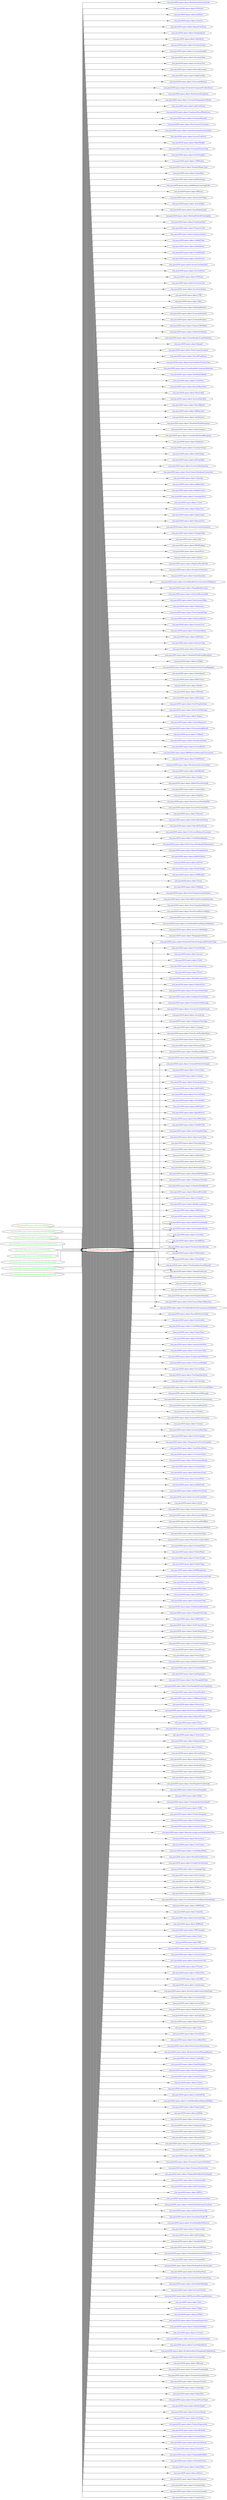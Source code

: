 digraph dependencyGraph {
 concentrate=true;
 ranksep="2.0";
 rankdir="LR"; 
 splines="ortho";
"com.pace2020.epace.sdk.CreateObjectPortType" [fontcolor="red"];
"com.pace2020.epace.object.WorkstationActivityCode" [ fontcolor="blue" ];
"com.pace2020.epace.sdk.CreateObjectPortType"->"com.pace2020.epace.object.WorkstationActivityCode";
"com.pace2020.epace.object.POStatus" [ fontcolor="blue" ];
"com.pace2020.epace.sdk.CreateObjectPortType"->"com.pace2020.epace.object.POStatus";
"com.pace2020.epace.object.JobNote" [ fontcolor="blue" ];
"com.pace2020.epace.sdk.CreateObjectPortType"->"com.pace2020.epace.object.JobNote";
"com.pace2020.epace.object.Activity" [ fontcolor="blue" ];
"com.pace2020.epace.sdk.CreateObjectPortType"->"com.pace2020.epace.object.Activity";
"com.pace2020.epace.object.ReportCondition" [ fontcolor="blue" ];
"com.pace2020.epace.sdk.CreateObjectPortType"->"com.pace2020.epace.object.ReportCondition";
"com.pace2020.epace.object.ShoppingCart" [ fontcolor="blue" ];
"com.pace2020.epace.sdk.CreateObjectPortType"->"com.pace2020.epace.object.ShoppingCart";
"com.pace2020.epace.object.InkDefault" [ fontcolor="blue" ];
"com.pace2020.epace.sdk.CreateObjectPortType"->"com.pace2020.epace.object.InkDefault";
"com.pace2020.epace.object.PurchaseOrder" [ fontcolor="blue" ];
"com.pace2020.epace.sdk.CreateObjectPortType"->"com.pace2020.epace.object.PurchaseOrder";
"com.pace2020.epace.object.InventoryItemKit" [ fontcolor="blue" ];
"com.pace2020.epace.sdk.CreateObjectPortType"->"com.pace2020.epace.object.InventoryItemKit";
"com.pace2020.epace.object.InventoryItem" [ fontcolor="blue" ];
"com.pace2020.epace.sdk.CreateObjectPortType"->"com.pace2020.epace.object.InventoryItem";
"com.pace2020.epace.object.InventoryTrn" [ fontcolor="blue" ];
"com.pace2020.epace.sdk.CreateObjectPortType"->"com.pace2020.epace.object.InventoryTrn";
"com.pace2020.epace.object.NetworkLocation" [ fontcolor="blue" ];
"com.pace2020.epace.sdk.CreateObjectPortType"->"com.pace2020.epace.object.NetworkLocation";
"com.pace2020.epace.object.ShipProvider" [ fontcolor="blue" ];
"com.pace2020.epace.sdk.CreateObjectPortType"->"com.pace2020.epace.object.ShipProvider";
"com.pace2020.epace.object.GLAccountBalance" [ fontcolor="blue" ];
"com.pace2020.epace.sdk.CreateObjectPortType"->"com.pace2020.epace.object.GLAccountBalance";
"com.pace2020.epace.object.EstimateCompositeProductEntry" [ fontcolor="blue" ];
"com.pace2020.epace.sdk.CreateObjectPortType"->"com.pace2020.epace.object.EstimateCompositeProductEntry";
"com.pace2020.epace.object.WorkstationEmployee" [ fontcolor="blue" ];
"com.pace2020.epace.sdk.CreateObjectPortType"->"com.pace2020.epace.object.WorkstationEmployee";
"com.pace2020.epace.object.CustomerShoppingCartExtra" [ fontcolor="blue" ];
"com.pace2020.epace.sdk.CreateObjectPortType"->"com.pace2020.epace.object.CustomerShoppingCartExtra";
"com.pace2020.epace.object.JobCostSetup" [ fontcolor="blue" ];
"com.pace2020.epace.sdk.CreateObjectPortType"->"com.pace2020.epace.object.JobCostSetup";
"com.pace2020.epace.object.EmployeePayrollDeduction" [ fontcolor="blue" ];
"com.pace2020.epace.sdk.CreateObjectPortType"->"com.pace2020.epace.object.EmployeePayrollDeduction";
"com.pace2020.epace.object.EstimateMaterial" [ fontcolor="blue" ];
"com.pace2020.epace.sdk.CreateObjectPortType"->"com.pace2020.epace.object.EstimateMaterial";
"com.pace2020.epace.object.PaceConnectComment" [ fontcolor="blue" ];
"com.pace2020.epace.sdk.CreateObjectPortType"->"com.pace2020.epace.object.PaceConnectComment";
"com.pace2020.epace.object.QuoteItemTypeInventoryItem" [ fontcolor="blue" ];
"com.pace2020.epace.sdk.CreateObjectPortType"->"com.pace2020.epace.object.QuoteItemTypeInventoryItem";
"com.pace2020.epace.object.InvoiceTrnExtra" [ fontcolor="blue" ];
"com.pace2020.epace.sdk.CreateObjectPortType"->"com.pace2020.epace.object.InvoiceTrnExtra";
"com.pace2020.epace.object.PaperWeight" [ fontcolor="blue" ];
"com.pace2020.epace.sdk.CreateObjectPortType"->"com.pace2020.epace.object.PaperWeight";
"com.pace2020.epace.object.EstimatePrepressOp" [ fontcolor="blue" ];
"com.pace2020.epace.sdk.CreateObjectPortType"->"com.pace2020.epace.object.EstimatePrepressOp";
"com.pace2020.epace.object.ItemTemplate" [ fontcolor="blue" ];
"com.pace2020.epace.sdk.CreateObjectPortType"->"com.pace2020.epace.object.ItemTemplate";
"com.pace2020.epace.object.CRMStatus" [ fontcolor="blue" ];
"com.pace2020.epace.sdk.CreateObjectPortType"->"com.pace2020.epace.object.CRMStatus";
"com.pace2020.epace.object.StandardPaperType" [ fontcolor="blue" ];
"com.pace2020.epace.sdk.CreateObjectPortType"->"com.pace2020.epace.object.StandardPaperType";
"com.pace2020.epace.object.QuoteItem" [ fontcolor="blue" ];
"com.pace2020.epace.sdk.CreateObjectPortType"->"com.pace2020.epace.object.QuoteItem";
"com.pace2020.epace.object.JobPlanSetup" [ fontcolor="blue" ];
"com.pace2020.epace.sdk.CreateObjectPortType"->"com.pace2020.epace.object.JobPlanSetup";
"com.pace2020.epace.object.JobBillingAccountingCode" [ fontcolor="blue" ];
"com.pace2020.epace.sdk.CreateObjectPortType"->"com.pace2020.epace.object.JobBillingAccountingCode";
"com.pace2020.epace.object.BillLine" [ fontcolor="blue" ];
"com.pace2020.epace.sdk.CreateObjectPortType"->"com.pace2020.epace.object.BillLine";
"com.pace2020.epace.object.QuoteLetterType" [ fontcolor="blue" ];
"com.pace2020.epace.sdk.CreateObjectPortType"->"com.pace2020.epace.object.QuoteLetterType";
"com.pace2020.epace.object.ActivityRate" [ fontcolor="blue" ];
"com.pace2020.epace.sdk.CreateObjectPortType"->"com.pace2020.epace.object.ActivityRate";
"com.pace2020.epace.object.QuoteDepartment" [ fontcolor="blue" ];
"com.pace2020.epace.sdk.CreateObjectPortType"->"com.pace2020.epace.object.QuoteDepartment";
"com.pace2020.epace.object.BindingMethodFinishingOp" [ fontcolor="blue" ];
"com.pace2020.epace.sdk.CreateObjectPortType"->"com.pace2020.epace.object.BindingMethodFinishingOp";
"com.pace2020.epace.object.EmployeeNote" [ fontcolor="blue" ];
"com.pace2020.epace.sdk.CreateObjectPortType"->"com.pace2020.epace.object.EmployeeNote";
"com.pace2020.epace.object.PrepressCost" [ fontcolor="blue" ];
"com.pace2020.epace.sdk.CreateObjectPortType"->"com.pace2020.epace.object.PrepressCost";
"com.pace2020.epace.object.EmployeeStatus" [ fontcolor="blue" ];
"com.pace2020.epace.sdk.CreateObjectPortType"->"com.pace2020.epace.object.EmployeeStatus";
"com.pace2020.epace.object.SubJobType" [ fontcolor="blue" ];
"com.pace2020.epace.sdk.CreateObjectPortType"->"com.pace2020.epace.object.SubJobType";
"com.pace2020.epace.object.JobPartItem" [ fontcolor="blue" ];
"com.pace2020.epace.sdk.CreateObjectPortType"->"com.pace2020.epace.object.JobPartItem";
"com.pace2020.epace.object.PrepMethod" [ fontcolor="blue" ];
"com.pace2020.epace.sdk.CreateObjectPortType"->"com.pace2020.epace.object.PrepMethod";
"com.pace2020.epace.object.SalesPerson" [ fontcolor="blue" ];
"com.pace2020.epace.sdk.CreateObjectPortType"->"com.pace2020.epace.object.SalesPerson";
"com.pace2020.epace.object.InvoiceTrnSalesDist" [ fontcolor="blue" ];
"com.pace2020.epace.sdk.CreateObjectPortType"->"com.pace2020.epace.object.InvoiceTrnSalesDist";
"com.pace2020.epace.object.InvoiceExtra" [ fontcolor="blue" ];
"com.pace2020.epace.sdk.CreateObjectPortType"->"com.pace2020.epace.object.InvoiceExtra";
"com.pace2020.epace.object.POSetup" [ fontcolor="blue" ];
"com.pace2020.epace.sdk.CreateObjectPortType"->"com.pace2020.epace.object.POSetup";
"com.pace2020.epace.object.PriceListLine" [ fontcolor="blue" ];
"com.pace2020.epace.sdk.CreateObjectPortType"->"com.pace2020.epace.object.PriceListLine";
"com.pace2020.epace.object.InventoryStatus" [ fontcolor="blue" ];
"com.pace2020.epace.sdk.CreateObjectPortType"->"com.pace2020.epace.object.InventoryStatus";
"com.pace2020.epace.object.CSR" [ fontcolor="blue" ];
"com.pace2020.epace.sdk.CreateObjectPortType"->"com.pace2020.epace.object.CSR";
"com.pace2020.epace.object.Skid" [ fontcolor="blue" ];
"com.pace2020.epace.sdk.CreateObjectPortType"->"com.pace2020.epace.object.Skid";
"com.pace2020.epace.object.BindingMethod" [ fontcolor="blue" ];
"com.pace2020.epace.sdk.CreateObjectPortType"->"com.pace2020.epace.object.BindingMethod";
"com.pace2020.epace.object.EstimateQuantity" [ fontcolor="blue" ];
"com.pace2020.epace.sdk.CreateObjectPortType"->"com.pace2020.epace.object.EstimateQuantity";
"com.pace2020.epace.object.EstimateProduct" [ fontcolor="blue" ];
"com.pace2020.epace.sdk.CreateObjectPortType"->"com.pace2020.epace.object.EstimateProduct";
"com.pace2020.epace.object.PrepressWorkflow" [ fontcolor="blue" ];
"com.pace2020.epace.sdk.CreateObjectPortType"->"com.pace2020.epace.object.PrepressWorkflow";
"com.pace2020.epace.object.SubNoteCategory" [ fontcolor="blue" ];
"com.pace2020.epace.sdk.CreateObjectPortType"->"com.pace2020.epace.object.SubNoteCategory";
"com.pace2020.epace.object.EventHandlerEventDefinition" [ fontcolor="blue" ];
"com.pace2020.epace.sdk.CreateObjectPortType"->"com.pace2020.epace.object.EventHandlerEventDefinition";
"com.pace2020.epace.object.Keypad" [ fontcolor="blue" ];
"com.pace2020.epace.sdk.CreateObjectPortType"->"com.pace2020.epace.object.Keypad";
"com.pace2020.epace.object.PaceConnectLocation" [ fontcolor="blue" ];
"com.pace2020.epace.sdk.CreateObjectPortType"->"com.pace2020.epace.object.PaceConnectLocation";
"com.pace2020.epace.object.PayrollCheckLine" [ fontcolor="blue" ];
"com.pace2020.epace.sdk.CreateObjectPortType"->"com.pace2020.epace.object.PayrollCheckLine";
"com.pace2020.epace.object.ItemTemplateProductType" [ fontcolor="blue" ];
"com.pace2020.epace.sdk.CreateObjectPortType"->"com.pace2020.epace.object.ItemTemplateProductType";
"com.pace2020.epace.object.EventHandlerConditionDefinition" [ fontcolor="blue" ];
"com.pace2020.epace.sdk.CreateObjectPortType"->"com.pace2020.epace.object.EventHandlerConditionDefinition";
"com.pace2020.epace.object.NotificationRead" [ fontcolor="blue" ];
"com.pace2020.epace.sdk.CreateObjectPortType"->"com.pace2020.epace.object.NotificationRead";
"com.pace2020.epace.object.UserForm" [ fontcolor="blue" ];
"com.pace2020.epace.sdk.CreateObjectPortType"->"com.pace2020.epace.object.UserForm";
"com.pace2020.epace.object.RecentMenuItem" [ fontcolor="blue" ];
"com.pace2020.epace.sdk.CreateObjectPortType"->"com.pace2020.epace.object.RecentMenuItem";
"com.pace2020.epace.object.Receivable" [ fontcolor="blue" ];
"com.pace2020.epace.sdk.CreateObjectPortType"->"com.pace2020.epace.object.Receivable";
"com.pace2020.epace.object.InvoiceSalesDist" [ fontcolor="blue" ];
"com.pace2020.epace.sdk.CreateObjectPortType"->"com.pace2020.epace.object.InvoiceSalesDist";
"com.pace2020.epace.object.PayrollBatch" [ fontcolor="blue" ];
"com.pace2020.epace.sdk.CreateObjectPortType"->"com.pace2020.epace.object.PayrollBatch";
"com.pace2020.epace.object.BillPayment" [ fontcolor="blue" ];
"com.pace2020.epace.sdk.CreateObjectPortType"->"com.pace2020.epace.object.BillPayment";
"com.pace2020.epace.object.Notification" [ fontcolor="blue" ];
"com.pace2020.epace.sdk.CreateObjectPortType"->"com.pace2020.epace.object.Notification";
"com.pace2020.epace.object.ScheduledTaskParameter" [ fontcolor="blue" ];
"com.pace2020.epace.sdk.CreateObjectPortType"->"com.pace2020.epace.object.ScheduledTaskParameter";
"com.pace2020.epace.object.SalesCategory" [ fontcolor="blue" ];
"com.pace2020.epace.sdk.CreateObjectPortType"->"com.pace2020.epace.object.SalesCategory";
"com.pace2020.epace.object.EventHandlerEmailRecipient" [ fontcolor="blue" ];
"com.pace2020.epace.sdk.CreateObjectPortType"->"com.pace2020.epace.object.EventHandlerEmailRecipient";
"com.pace2020.epace.object.Employee" [ fontcolor="blue" ];
"com.pace2020.epace.sdk.CreateObjectPortType"->"com.pace2020.epace.object.Employee";
"com.pace2020.epace.object.CustomerGroup" [ fontcolor="blue" ];
"com.pace2020.epace.sdk.CreateObjectPortType"->"com.pace2020.epace.object.CustomerGroup";
"com.pace2020.epace.object.SalesStage" [ fontcolor="blue" ];
"com.pace2020.epace.sdk.CreateObjectPortType"->"com.pace2020.epace.object.SalesStage";
"com.pace2020.epace.object.JobTypePlan" [ fontcolor="blue" ];
"com.pace2020.epace.sdk.CreateObjectPortType"->"com.pace2020.epace.object.JobTypePlan";
"com.pace2020.epace.object.InventoryBinQuantity" [ fontcolor="blue" ];
"com.pace2020.epace.sdk.CreateObjectPortType"->"com.pace2020.epace.object.InventoryBinQuantity";
"com.pace2020.epace.object.PaceConnectDatabaseConnection" [ fontcolor="blue" ];
"com.pace2020.epace.sdk.CreateObjectPortType"->"com.pace2020.epace.object.PaceConnectDatabaseConnection";
"com.pace2020.epace.object.SalesTax" [ fontcolor="blue" ];
"com.pace2020.epace.sdk.CreateObjectPortType"->"com.pace2020.epace.object.SalesTax";
"com.pace2020.epace.object.JobReorder" [ fontcolor="blue" ];
"com.pace2020.epace.sdk.CreateObjectPortType"->"com.pace2020.epace.object.JobReorder";
"com.pace2020.epace.object.BankAccount" [ fontcolor="blue" ];
"com.pace2020.epace.sdk.CreateObjectPortType"->"com.pace2020.epace.object.BankAccount";
"com.pace2020.epace.object.CampaignNote" [ fontcolor="blue" ];
"com.pace2020.epace.sdk.CreateObjectPortType"->"com.pace2020.epace.object.CampaignNote";
"com.pace2020.epace.object.Cutter" [ fontcolor="blue" ];
"com.pace2020.epace.sdk.CreateObjectPortType"->"com.pace2020.epace.object.Cutter";
"com.pace2020.epace.object.PaperCost" [ fontcolor="blue" ];
"com.pace2020.epace.sdk.CreateObjectPortType"->"com.pace2020.epace.object.PaperCost";
"com.pace2020.epace.object.Opportunity" [ fontcolor="blue" ];
"com.pace2020.epace.sdk.CreateObjectPortType"->"com.pace2020.epace.object.Opportunity";
"com.pace2020.epace.object.PaymentTrn" [ fontcolor="blue" ];
"com.pace2020.epace.sdk.CreateObjectPortType"->"com.pace2020.epace.object.PaymentTrn";
"com.pace2020.epace.object.InventoryLocationQuantity" [ fontcolor="blue" ];
"com.pace2020.epace.sdk.CreateObjectPortType"->"com.pace2020.epace.object.InventoryLocationQuantity";
"com.pace2020.epace.object.ChangeOrder" [ fontcolor="blue" ];
"com.pace2020.epace.sdk.CreateObjectPortType"->"com.pace2020.epace.object.ChangeOrder";
"com.pace2020.epace.object.Job" [ fontcolor="blue" ];
"com.pace2020.epace.sdk.CreateObjectPortType"->"com.pace2020.epace.object.Job";
"com.pace2020.epace.object.BillOfLading" [ fontcolor="blue" ];
"com.pace2020.epace.sdk.CreateObjectPortType"->"com.pace2020.epace.object.BillOfLading";
"com.pace2020.epace.object.QuotePrice" [ fontcolor="blue" ];
"com.pace2020.epace.sdk.CreateObjectPortType"->"com.pace2020.epace.object.QuotePrice";
"com.pace2020.epace.object.Option" [ fontcolor="blue" ];
"com.pace2020.epace.sdk.CreateObjectPortType"->"com.pace2020.epace.object.Option";
"com.pace2020.epace.object.ShipZonePostalCode" [ fontcolor="blue" ];
"com.pace2020.epace.sdk.CreateObjectPortType"->"com.pace2020.epace.object.ShipZonePostalCode";
"com.pace2020.epace.object.PurchaseOrderLine" [ fontcolor="blue" ];
"com.pace2020.epace.sdk.CreateObjectPortType"->"com.pace2020.epace.object.PurchaseOrderLine";
"com.pace2020.epace.object.QuoteQuantity" [ fontcolor="blue" ];
"com.pace2020.epace.sdk.CreateObjectPortType"->"com.pace2020.epace.object.QuoteQuantity";
"com.pace2020.epace.object.EventHandlerExecuteConnectDefinition" [ fontcolor="blue" ];
"com.pace2020.epace.sdk.CreateObjectPortType"->"com.pace2020.epace.object.EventHandlerExecuteConnectDefinition";
"com.pace2020.epace.object.ChargeBackAccount" [ fontcolor="blue" ];
"com.pace2020.epace.sdk.CreateObjectPortType"->"com.pace2020.epace.object.ChargeBackAccount";
"com.pace2020.epace.object.GLJournalEntryAudit" [ fontcolor="blue" ];
"com.pace2020.epace.sdk.CreateObjectPortType"->"com.pace2020.epace.object.GLJournalEntryAudit";
"com.pace2020.epace.object.PaceConnectMap" [ fontcolor="blue" ];
"com.pace2020.epace.sdk.CreateObjectPortType"->"com.pace2020.epace.object.PaceConnectMap";
"com.pace2020.epace.object.OptionList" [ fontcolor="blue" ];
"com.pace2020.epace.sdk.CreateObjectPortType"->"com.pace2020.epace.object.OptionList";
"com.pace2020.epace.object.PressTypeInkType" [ fontcolor="blue" ];
"com.pace2020.epace.sdk.CreateObjectPortType"->"com.pace2020.epace.object.PressTypeInkType";
"com.pace2020.epace.object.GLJournalEntry" [ fontcolor="blue" ];
"com.pace2020.epace.sdk.CreateObjectPortType"->"com.pace2020.epace.object.GLJournalEntry";
"com.pace2020.epace.object.SystemUser" [ fontcolor="blue" ];
"com.pace2020.epace.sdk.CreateObjectPortType"->"com.pace2020.epace.object.SystemUser";
"com.pace2020.epace.object.EstimateOption" [ fontcolor="blue" ];
"com.pace2020.epace.sdk.CreateObjectPortType"->"com.pace2020.epace.object.EstimateOption";
"com.pace2020.epace.object.JobStatus" [ fontcolor="blue" ];
"com.pace2020.epace.sdk.CreateObjectPortType"->"com.pace2020.epace.object.JobStatus";
"com.pace2020.epace.object.IndustryType" [ fontcolor="blue" ];
"com.pace2020.epace.sdk.CreateObjectPortType"->"com.pace2020.epace.object.IndustryType";
"com.pace2020.epace.object.GLLocation" [ fontcolor="blue" ];
"com.pace2020.epace.sdk.CreateObjectPortType"->"com.pace2020.epace.object.GLLocation";
"com.pace2020.epace.object.ScheduledTaskEmailRecipient" [ fontcolor="blue" ];
"com.pace2020.epace.sdk.CreateObjectPortType"->"com.pace2020.epace.object.ScheduledTaskEmailRecipient";
"com.pace2020.epace.object.GLSplit" [ fontcolor="blue" ];
"com.pace2020.epace.sdk.CreateObjectPortType"->"com.pace2020.epace.object.GLSplit";
"com.pace2020.epace.object.ItemTemplateProductTypeMapping" [ fontcolor="blue" ];
"com.pace2020.epace.sdk.CreateObjectPortType"->"com.pace2020.epace.object.ItemTemplateProductTypeMapping";
"com.pace2020.epace.object.FolderSpeed" [ fontcolor="blue" ];
"com.pace2020.epace.sdk.CreateObjectPortType"->"com.pace2020.epace.object.FolderSpeed";
"com.pace2020.epace.object.BillTrnLine" [ fontcolor="blue" ];
"com.pace2020.epace.sdk.CreateObjectPortType"->"com.pace2020.epace.object.BillTrnLine";
"com.pace2020.epace.object.Binder" [ fontcolor="blue" ];
"com.pace2020.epace.sdk.CreateObjectPortType"->"com.pace2020.epace.object.Binder";
"com.pace2020.epace.object.APSetup" [ fontcolor="blue" ];
"com.pace2020.epace.sdk.CreateObjectPortType"->"com.pace2020.epace.object.APSetup";
"com.pace2020.epace.object.JobContact" [ fontcolor="blue" ];
"com.pace2020.epace.sdk.CreateObjectPortType"->"com.pace2020.epace.object.JobContact";
"com.pace2020.epace.object.ItemTemplateLine" [ fontcolor="blue" ];
"com.pace2020.epace.sdk.CreateObjectPortType"->"com.pace2020.epace.object.ItemTemplateLine";
"com.pace2020.epace.object.QuoteCalcMessage" [ fontcolor="blue" ];
"com.pace2020.epace.sdk.CreateObjectPortType"->"com.pace2020.epace.object.QuoteCalcMessage";
"com.pace2020.epace.object.Report" [ fontcolor="blue" ];
"com.pace2020.epace.sdk.CreateObjectPortType"->"com.pace2020.epace.object.Report";
"com.pace2020.epace.object.QuoteShipment" [ fontcolor="blue" ];
"com.pace2020.epace.sdk.CreateObjectPortType"->"com.pace2020.epace.object.QuoteShipment";
"com.pace2020.epace.object.GLAccountingPeriod" [ fontcolor="blue" ];
"com.pace2020.epace.sdk.CreateObjectPortType"->"com.pace2020.epace.object.GLAccountingPeriod";
"com.pace2020.epace.object.GLBatch" [ fontcolor="blue" ];
"com.pace2020.epace.sdk.CreateObjectPortType"->"com.pace2020.epace.object.GLBatch";
"com.pace2020.epace.object.PaceQuoteSetup" [ fontcolor="blue" ];
"com.pace2020.epace.sdk.CreateObjectPortType"->"com.pace2020.epace.object.PaceQuoteSetup";
"com.pace2020.epace.object.InvoiceBatch" [ fontcolor="blue" ];
"com.pace2020.epace.sdk.CreateObjectPortType"->"com.pace2020.epace.object.InvoiceBatch";
"com.pace2020.epace.object.JMFReceivedMessageTransaction" [ fontcolor="blue" ];
"com.pace2020.epace.sdk.CreateObjectPortType"->"com.pace2020.epace.object.JMFReceivedMessageTransaction";
"com.pace2020.epace.object.FoldPattern" [ fontcolor="blue" ];
"com.pace2020.epace.sdk.CreateObjectPortType"->"com.pace2020.epace.object.FoldPattern";
"com.pace2020.epace.object.WorkstationInventoryItem" [ fontcolor="blue" ];
"com.pace2020.epace.sdk.CreateObjectPortType"->"com.pace2020.epace.object.WorkstationInventoryItem";
"com.pace2020.epace.object.JobDifficulty" [ fontcolor="blue" ];
"com.pace2020.epace.sdk.CreateObjectPortType"->"com.pace2020.epace.object.JobDifficulty";
"com.pace2020.epace.object.Vendor" [ fontcolor="blue" ];
"com.pace2020.epace.sdk.CreateObjectPortType"->"com.pace2020.epace.object.Vendor";
"com.pace2020.epace.object.JobPartPressFormInk" [ fontcolor="blue" ];
"com.pace2020.epace.sdk.CreateObjectPortType"->"com.pace2020.epace.object.JobPartPressFormInk";
"com.pace2020.epace.object.ContactNote" [ fontcolor="blue" ];
"com.pace2020.epace.sdk.CreateObjectPortType"->"com.pace2020.epace.object.ContactNote";
"com.pace2020.epace.object.ShipVia" [ fontcolor="blue" ];
"com.pace2020.epace.sdk.CreateObjectPortType"->"com.pace2020.epace.object.ShipVia";
"com.pace2020.epace.object.PaceConnectPendingFile" [ fontcolor="blue" ];
"com.pace2020.epace.sdk.CreateObjectPortType"->"com.pace2020.epace.object.PaceConnectPendingFile";
"com.pace2020.epace.object.InvoiceTrnCommDist" [ fontcolor="blue" ];
"com.pace2020.epace.sdk.CreateObjectPortType"->"com.pace2020.epace.object.InvoiceTrnCommDist";
"com.pace2020.epace.object.Payment" [ fontcolor="blue" ];
"com.pace2020.epace.sdk.CreateObjectPortType"->"com.pace2020.epace.object.Payment";
"com.pace2020.epace.object.DataCollectionSetup" [ fontcolor="blue" ];
"com.pace2020.epace.sdk.CreateObjectPortType"->"com.pace2020.epace.object.DataCollectionSetup";
"com.pace2020.epace.object.PayrollCheckType" [ fontcolor="blue" ];
"com.pace2020.epace.sdk.CreateObjectPortType"->"com.pace2020.epace.object.PayrollCheckType";
"com.pace2020.epace.object.GLAccountBalanceSummary" [ fontcolor="blue" ];
"com.pace2020.epace.sdk.CreateObjectPortType"->"com.pace2020.epace.object.GLAccountBalanceSummary";
"com.pace2020.epace.object.UserDefinedInquiry" [ fontcolor="blue" ];
"com.pace2020.epace.sdk.CreateObjectPortType"->"com.pace2020.epace.object.UserDefinedInquiry";
"com.pace2020.epace.object.PaceConnectPendingFileParameter" [ fontcolor="blue" ];
"com.pace2020.epace.sdk.CreateObjectPortType"->"com.pace2020.epace.object.PaceConnectPendingFileParameter";
"com.pace2020.epace.object.ReportPackageEntry" [ fontcolor="blue" ];
"com.pace2020.epace.sdk.CreateObjectPortType"->"com.pace2020.epace.object.ReportPackageEntry";
"com.pace2020.epace.object.JobPartOption" [ fontcolor="blue" ];
"com.pace2020.epace.sdk.CreateObjectPortType"->"com.pace2020.epace.object.JobPartOption";
"com.pace2020.epace.object.JobCost" [ fontcolor="blue" ];
"com.pace2020.epace.sdk.CreateObjectPortType"->"com.pace2020.epace.object.JobCost";
"com.pace2020.epace.object.RushCharge" [ fontcolor="blue" ];
"com.pace2020.epace.sdk.CreateObjectPortType"->"com.pace2020.epace.object.RushCharge";
"com.pace2020.epace.object.I18NBundle" [ fontcolor="blue" ];
"com.pace2020.epace.sdk.CreateObjectPortType"->"com.pace2020.epace.object.I18NBundle";
"com.pace2020.epace.object.Terms" [ fontcolor="blue" ];
"com.pace2020.epace.sdk.CreateObjectPortType"->"com.pace2020.epace.object.Terms";
"com.pace2020.epace.object.Padding" [ fontcolor="blue" ];
"com.pace2020.epace.sdk.CreateObjectPortType"->"com.pace2020.epace.object.Padding";
"com.pace2020.epace.object.ItemTemplateLineAttribute" [ fontcolor="blue" ];
"com.pace2020.epace.sdk.CreateObjectPortType"->"com.pace2020.epace.object.ItemTemplateLineAttribute";
"com.pace2020.epace.object.PayrollPayTypeExcludeDeduction" [ fontcolor="blue" ];
"com.pace2020.epace.sdk.CreateObjectPortType"->"com.pace2020.epace.object.PayrollPayTypeExcludeDeduction";
"com.pace2020.epace.object.PressTypeSpeedMethod" [ fontcolor="blue" ];
"com.pace2020.epace.sdk.CreateObjectPortType"->"com.pace2020.epace.object.PressTypeSpeedMethod";
"com.pace2020.epace.object.PressEventRunCostBasis" [ fontcolor="blue" ];
"com.pace2020.epace.sdk.CreateObjectPortType"->"com.pace2020.epace.object.PressEventRunCostBasis";
"com.pace2020.epace.object.InvoiceTrnTaxDist" [ fontcolor="blue" ];
"com.pace2020.epace.sdk.CreateObjectPortType"->"com.pace2020.epace.object.InvoiceTrnTaxDist";
"com.pace2020.epace.object.EventHandlerPrintReportDefinition" [ fontcolor="blue" ];
"com.pace2020.epace.sdk.CreateObjectPortType"->"com.pace2020.epace.object.EventHandlerPrintReportDefinition";
"com.pace2020.epace.object.ActivityCodeHotkey" [ fontcolor="blue" ];
"com.pace2020.epace.sdk.CreateObjectPortType"->"com.pace2020.epace.object.ActivityCodeHotkey";
"com.pace2020.epace.object.ShoppingCartExtra" [ fontcolor="blue" ];
"com.pace2020.epace.sdk.CreateObjectPortType"->"com.pace2020.epace.object.ShoppingCartExtra";
"com.pace2020.epace.object.EstimateProductCategoryJobProductType" [ fontcolor="blue" ];
"com.pace2020.epace.sdk.CreateObjectPortType"->"com.pace2020.epace.object.EstimateProductCategoryJobProductType";
"com.pace2020.epace.object.PressInkType" [ fontcolor="blue" ];
"com.pace2020.epace.sdk.CreateObjectPortType"->"com.pace2020.epace.object.PressInkType";
"com.pace2020.epace.object.Invoice" [ fontcolor="blue" ];
"com.pace2020.epace.sdk.CreateObjectPortType"->"com.pace2020.epace.object.Invoice";
"com.pace2020.epace.object.Proof" [ fontcolor="blue" ];
"com.pace2020.epace.sdk.CreateObjectPortType"->"com.pace2020.epace.object.Proof";
"com.pace2020.epace.object.ProductQuantity" [ fontcolor="blue" ];
"com.pace2020.epace.sdk.CreateObjectPortType"->"com.pace2020.epace.object.ProductQuantity";
"com.pace2020.epace.object.Price" [ fontcolor="blue" ];
"com.pace2020.epace.sdk.CreateObjectPortType"->"com.pace2020.epace.object.Price";
"com.pace2020.epace.object.PostedInventoryTrn" [ fontcolor="blue" ];
"com.pace2020.epace.sdk.CreateObjectPortType"->"com.pace2020.epace.object.PostedInventoryTrn";
"com.pace2020.epace.object.ProductPrice" [ fontcolor="blue" ];
"com.pace2020.epace.sdk.CreateObjectPortType"->"com.pace2020.epace.object.ProductPrice";
"com.pace2020.epace.object.PurchaseOrderType" [ fontcolor="blue" ];
"com.pace2020.epace.sdk.CreateObjectPortType"->"com.pace2020.epace.object.PurchaseOrderType";
"com.pace2020.epace.object.EmployeeCountType" [ fontcolor="blue" ];
"com.pace2020.epace.sdk.CreateObjectPortType"->"com.pace2020.epace.object.EmployeeCountType";
"com.pace2020.epace.object.EstimateCalcMessage" [ fontcolor="blue" ];
"com.pace2020.epace.sdk.CreateObjectPortType"->"com.pace2020.epace.object.EstimateCalcMessage";
"com.pace2020.epace.object.CustomerGroupDiscount" [ fontcolor="blue" ];
"com.pace2020.epace.sdk.CreateObjectPortType"->"com.pace2020.epace.object.CustomerGroupDiscount";
"com.pace2020.epace.object.InvoiceLine" [ fontcolor="blue" ];
"com.pace2020.epace.sdk.CreateObjectPortType"->"com.pace2020.epace.object.InvoiceLine";
"com.pace2020.epace.object.EmployeeTimeType" [ fontcolor="blue" ];
"com.pace2020.epace.sdk.CreateObjectPortType"->"com.pace2020.epace.object.EmployeeTimeType";
"com.pace2020.epace.object.Company" [ fontcolor="blue" ];
"com.pace2020.epace.sdk.CreateObjectPortType"->"com.pace2020.epace.object.Company";
"com.pace2020.epace.object.PressEventWorkflowItem" [ fontcolor="blue" ];
"com.pace2020.epace.sdk.CreateObjectPortType"->"com.pace2020.epace.object.PressEventWorkflowItem";
"com.pace2020.epace.object.PrepressItem" [ fontcolor="blue" ];
"com.pace2020.epace.sdk.CreateObjectPortType"->"com.pace2020.epace.object.PrepressItem";
"com.pace2020.epace.object.RevenueType" [ fontcolor="blue" ];
"com.pace2020.epace.sdk.CreateObjectPortType"->"com.pace2020.epace.object.RevenueType";
"com.pace2020.epace.object.NonPlannedReason" [ fontcolor="blue" ];
"com.pace2020.epace.sdk.CreateObjectPortType"->"com.pace2020.epace.object.NonPlannedReason";
"com.pace2020.epace.object.RoutingTemplateOrder" [ fontcolor="blue" ];
"com.pace2020.epace.sdk.CreateObjectPortType"->"com.pace2020.epace.object.RoutingTemplateOrder";
"com.pace2020.epace.object.EstimateProductCategory" [ fontcolor="blue" ];
"com.pace2020.epace.sdk.CreateObjectPortType"->"com.pace2020.epace.object.EstimateProductCategory";
"com.pace2020.epace.object.SourceType" [ fontcolor="blue" ];
"com.pace2020.epace.sdk.CreateObjectPortType"->"com.pace2020.epace.object.SourceType";
"com.pace2020.epace.object.Contact" [ fontcolor="blue" ];
"com.pace2020.epace.sdk.CreateObjectPortType"->"com.pace2020.epace.object.Contact";
"com.pace2020.epace.object.EstimateActivity" [ fontcolor="blue" ];
"com.pace2020.epace.sdk.CreateObjectPortType"->"com.pace2020.epace.object.EstimateActivity";
"com.pace2020.epace.object.JobProduct" [ fontcolor="blue" ];
"com.pace2020.epace.sdk.CreateObjectPortType"->"com.pace2020.epace.object.JobProduct";
"com.pace2020.epace.object.SecurityFilter" [ fontcolor="blue" ];
"com.pace2020.epace.sdk.CreateObjectPortType"->"com.pace2020.epace.object.SecurityFilter";
"com.pace2020.epace.object.GLSchedule" [ fontcolor="blue" ];
"com.pace2020.epace.sdk.CreateObjectPortType"->"com.pace2020.epace.object.GLSchedule";
"com.pace2020.epace.object.JobProject" [ fontcolor="blue" ];
"com.pace2020.epace.sdk.CreateObjectPortType"->"com.pace2020.epace.object.JobProject";
"com.pace2020.epace.object.SpeedFactor" [ fontcolor="blue" ];
"com.pace2020.epace.sdk.CreateObjectPortType"->"com.pace2020.epace.object.SpeedFactor";
"com.pace2020.epace.object.PayrollPayType" [ fontcolor="blue" ];
"com.pace2020.epace.sdk.CreateObjectPortType"->"com.pace2020.epace.object.PayrollPayType";
"com.pace2020.epace.object.TaxableCode" [ fontcolor="blue" ];
"com.pace2020.epace.sdk.CreateObjectPortType"->"com.pace2020.epace.object.TaxableCode";
"com.pace2020.epace.object.ItemTemplateType" [ fontcolor="blue" ];
"com.pace2020.epace.sdk.CreateObjectPortType"->"com.pace2020.epace.object.ItemTemplateType";
"com.pace2020.epace.object.OpportunityType" [ fontcolor="blue" ];
"com.pace2020.epace.sdk.CreateObjectPortType"->"com.pace2020.epace.object.OpportunityType";
"com.pace2020.epace.object.DunningLetter" [ fontcolor="blue" ];
"com.pace2020.epace.sdk.CreateObjectPortType"->"com.pace2020.epace.object.DunningLetter";
"com.pace2020.epace.object.CustomerType" [ fontcolor="blue" ];
"com.pace2020.epace.sdk.CreateObjectPortType"->"com.pace2020.epace.object.CustomerType";
"com.pace2020.epace.object.JobArchive" [ fontcolor="blue" ];
"com.pace2020.epace.sdk.CreateObjectPortType"->"com.pace2020.epace.object.JobArchive";
"com.pace2020.epace.object.PressEvent" [ fontcolor="blue" ];
"com.pace2020.epace.sdk.CreateObjectPortType"->"com.pace2020.epace.object.PressEvent";
"com.pace2020.epace.object.ReceivableLine" [ fontcolor="blue" ];
"com.pace2020.epace.sdk.CreateObjectPortType"->"com.pace2020.epace.object.ReceivableLine";
"com.pace2020.epace.object.MasterBillOfLading" [ fontcolor="blue" ];
"com.pace2020.epace.sdk.CreateObjectPortType"->"com.pace2020.epace.object.MasterBillOfLading";
"com.pace2020.epace.object.GLRegisterNumber" [ fontcolor="blue" ];
"com.pace2020.epace.sdk.CreateObjectPortType"->"com.pace2020.epace.object.GLRegisterNumber";
"com.pace2020.epace.object.ScheduledTaskResult" [ fontcolor="blue" ];
"com.pace2020.epace.sdk.CreateObjectPortType"->"com.pace2020.epace.object.ScheduledTaskResult";
"com.pace2020.epace.object.MaterialProvided" [ fontcolor="blue" ];
"com.pace2020.epace.sdk.CreateObjectPortType"->"com.pace2020.epace.object.MaterialProvided";
"com.pace2020.epace.object.Estimate" [ fontcolor="blue" ];
"com.pace2020.epace.sdk.CreateObjectPortType"->"com.pace2020.epace.object.Estimate";
"com.pace2020.epace.object.BankAccountLine" [ fontcolor="blue" ];
"com.pace2020.epace.sdk.CreateObjectPortType"->"com.pace2020.epace.object.BankAccountLine";
"com.pace2020.epace.object.BillStatus" [ fontcolor="blue" ];
"com.pace2020.epace.sdk.CreateObjectPortType"->"com.pace2020.epace.object.BillStatus";
"com.pace2020.epace.object.EstimateSetup" [ fontcolor="blue" ];
"com.pace2020.epace.sdk.CreateObjectPortType"->"com.pace2020.epace.object.EstimateSetup";
"com.pace2020.epace.object.JobPartFinishingOp" [ fontcolor="blue" ];
"com.pace2020.epace.sdk.CreateObjectPortType"->"com.pace2020.epace.object.JobPartFinishingOp";
"com.pace2020.epace.object.ItemTemplateSetup" [ fontcolor="blue" ];
"com.pace2020.epace.sdk.CreateObjectPortType"->"com.pace2020.epace.object.ItemTemplateSetup";
"com.pace2020.epace.object.Customer" [ fontcolor="blue" ];
"com.pace2020.epace.sdk.CreateObjectPortType"->"com.pace2020.epace.object.Customer";
"com.pace2020.epace.object.AutoBillLine" [ fontcolor="blue" ];
"com.pace2020.epace.sdk.CreateObjectPortType"->"com.pace2020.epace.object.AutoBillLine";
"com.pace2020.epace.object.PurchaseOrderReceipt" [ fontcolor="blue" ];
"com.pace2020.epace.sdk.CreateObjectPortType"->"com.pace2020.epace.object.PurchaseOrderReceipt";
"com.pace2020.epace.object.Workstation" [ fontcolor="blue" ];
"com.pace2020.epace.sdk.CreateObjectPortType"->"com.pace2020.epace.object.Workstation";
"com.pace2020.epace.object.ThreeKnife" [ fontcolor="blue" ];
"com.pace2020.epace.sdk.CreateObjectPortType"->"com.pace2020.epace.object.ThreeKnife";
"com.pace2020.epace.object.FinishingOperationMaterial" [ fontcolor="blue" ];
"com.pace2020.epace.sdk.CreateObjectPortType"->"com.pace2020.epace.object.FinishingOperationMaterial";
"com.pace2020.epace.object.ChangeOrderLine" [ fontcolor="blue" ];
"com.pace2020.epace.sdk.CreateObjectPortType"->"com.pace2020.epace.object.ChangeOrderLine";
"com.pace2020.epace.object.InvoiceExtraType" [ fontcolor="blue" ];
"com.pace2020.epace.sdk.CreateObjectPortType"->"com.pace2020.epace.object.InvoiceExtraType";
"com.pace2020.epace.object.Ink" [ fontcolor="blue" ];
"com.pace2020.epace.sdk.CreateObjectPortType"->"com.pace2020.epace.object.Ink";
"com.pace2020.epace.object.ReportPackage" [ fontcolor="blue" ];
"com.pace2020.epace.sdk.CreateObjectPortType"->"com.pace2020.epace.object.ReportPackage";
"com.pace2020.epace.object.ItemTemplateQuantity" [ fontcolor="blue" ];
"com.pace2020.epace.sdk.CreateObjectPortType"->"com.pace2020.epace.object.ItemTemplateQuantity";
"com.pace2020.epace.object.PaceConnectObjectMigration" [ fontcolor="blue" ];
"com.pace2020.epace.sdk.CreateObjectPortType"->"com.pace2020.epace.object.PaceConnectObjectMigration";
"com.pace2020.epace.object.EventHandlerEmailConsequenceDefinition" [ fontcolor="blue" ];
"com.pace2020.epace.sdk.CreateObjectPortType"->"com.pace2020.epace.object.EventHandlerEmailConsequenceDefinition";
"com.pace2020.epace.object.PayrollDeductionType" [ fontcolor="blue" ];
"com.pace2020.epace.sdk.CreateObjectPortType"->"com.pace2020.epace.object.PayrollDeductionType";
"com.pace2020.epace.object.QuoteLetter" [ fontcolor="blue" ];
"com.pace2020.epace.sdk.CreateObjectPortType"->"com.pace2020.epace.object.QuoteLetter";
"com.pace2020.epace.object.UserDefinedContext" [ fontcolor="blue" ];
"com.pace2020.epace.sdk.CreateObjectPortType"->"com.pace2020.epace.object.UserDefinedContext";
"com.pace2020.epace.object.PaperType" [ fontcolor="blue" ];
"com.pace2020.epace.sdk.CreateObjectPortType"->"com.pace2020.epace.object.PaperType";
"com.pace2020.epace.object.PriceList" [ fontcolor="blue" ];
"com.pace2020.epace.sdk.CreateObjectPortType"->"com.pace2020.epace.object.PriceList";
"com.pace2020.epace.object.QuoteLetterNote" [ fontcolor="blue" ];
"com.pace2020.epace.sdk.CreateObjectPortType"->"com.pace2020.epace.object.QuoteLetterNote";
"com.pace2020.epace.object.CostCenterType" [ fontcolor="blue" ];
"com.pace2020.epace.sdk.CreateObjectPortType"->"com.pace2020.epace.object.CostCenterType";
"com.pace2020.epace.object.FreightLinkUPSEntry" [ fontcolor="blue" ];
"com.pace2020.epace.sdk.CreateObjectPortType"->"com.pace2020.epace.object.FreightLinkUPSEntry";
"com.pace2020.epace.object.GLAccountBudget" [ fontcolor="blue" ];
"com.pace2020.epace.sdk.CreateObjectPortType"->"com.pace2020.epace.object.GLAccountBudget";
"com.pace2020.epace.object.InvoiceType" [ fontcolor="blue" ];
"com.pace2020.epace.sdk.CreateObjectPortType"->"com.pace2020.epace.object.InvoiceType";
"com.pace2020.epace.object.FinishingOperation" [ fontcolor="blue" ];
"com.pace2020.epace.sdk.CreateObjectPortType"->"com.pace2020.epace.object.FinishingOperation";
"com.pace2020.epace.object.ActivityType" [ fontcolor="blue" ];
"com.pace2020.epace.sdk.CreateObjectPortType"->"com.pace2020.epace.object.ActivityType";
"com.pace2020.epace.object.UserDefinedFormExtractedObject" [ fontcolor="blue" ];
"com.pace2020.epace.sdk.CreateObjectPortType"->"com.pace2020.epace.object.UserDefinedFormExtractedObject";
"com.pace2020.epace.object.JMFReceivedMessage" [ fontcolor="blue" ];
"com.pace2020.epace.sdk.CreateObjectPortType"->"com.pace2020.epace.object.JMFReceivedMessage";
"com.pace2020.epace.object.EstimateProductPriceSummary" [ fontcolor="blue" ];
"com.pace2020.epace.sdk.CreateObjectPortType"->"com.pace2020.epace.object.EstimateProductPriceSummary";
"com.pace2020.epace.object.GLJournalEntryTrn" [ fontcolor="blue" ];
"com.pace2020.epace.sdk.CreateObjectPortType"->"com.pace2020.epace.object.GLJournalEntryTrn";
"com.pace2020.epace.object.Product" [ fontcolor="blue" ];
"com.pace2020.epace.sdk.CreateObjectPortType"->"com.pace2020.epace.object.Product";
"com.pace2020.epace.object.EstimatePriceSummary" [ fontcolor="blue" ];
"com.pace2020.epace.sdk.CreateObjectPortType"->"com.pace2020.epace.object.EstimatePriceSummary";
"com.pace2020.epace.object.Country" [ fontcolor="blue" ];
"com.pace2020.epace.sdk.CreateObjectPortType"->"com.pace2020.epace.object.Country";
"com.pace2020.epace.object.InventoryItemType" [ fontcolor="blue" ];
"com.pace2020.epace.sdk.CreateObjectPortType"->"com.pace2020.epace.object.InventoryItemType";
"com.pace2020.epace.object.NoteCategory" [ fontcolor="blue" ];
"com.pace2020.epace.sdk.CreateObjectPortType"->"com.pace2020.epace.object.NoteCategory";
"com.pace2020.epace.object.ShoppingCartExtraTemplate" [ fontcolor="blue" ];
"com.pace2020.epace.sdk.CreateObjectPortType"->"com.pace2020.epace.object.ShoppingCartExtraTemplate";
"com.pace2020.epace.object.UserDefinedView" [ fontcolor="blue" ];
"com.pace2020.epace.sdk.CreateObjectPortType"->"com.pace2020.epace.object.UserDefinedView";
"com.pace2020.epace.object.CustomerStatus" [ fontcolor="blue" ];
"com.pace2020.epace.sdk.CreateObjectPortType"->"com.pace2020.epace.object.CustomerStatus";
"com.pace2020.epace.object.EPaceStationSetup" [ fontcolor="blue" ];
"com.pace2020.epace.sdk.CreateObjectPortType"->"com.pace2020.epace.object.EPaceStationSetup";
"com.pace2020.epace.object.EstimateItem" [ fontcolor="blue" ];
"com.pace2020.epace.sdk.CreateObjectPortType"->"com.pace2020.epace.object.EstimateItem";
"com.pace2020.epace.object.JobProductType" [ fontcolor="blue" ];
"com.pace2020.epace.sdk.CreateObjectPortType"->"com.pace2020.epace.object.JobProductType";
"com.pace2020.epace.object.QuoteNote" [ fontcolor="blue" ];
"com.pace2020.epace.sdk.CreateObjectPortType"->"com.pace2020.epace.object.QuoteNote";
"com.pace2020.epace.object.JobMaterial" [ fontcolor="blue" ];
"com.pace2020.epace.sdk.CreateObjectPortType"->"com.pace2020.epace.object.JobMaterial";
"com.pace2020.epace.object.JobPartPressForm" [ fontcolor="blue" ];
"com.pace2020.epace.sdk.CreateObjectPortType"->"com.pace2020.epace.object.JobPartPressForm";
"com.pace2020.epace.object.InvoiceCommDist" [ fontcolor="blue" ];
"com.pace2020.epace.sdk.CreateObjectPortType"->"com.pace2020.epace.object.InvoiceCommDist";
"com.pace2020.epace.object.Quote" [ fontcolor="blue" ];
"com.pace2020.epace.sdk.CreateObjectPortType"->"com.pace2020.epace.object.Quote";
"com.pace2020.epace.object.QuoteLetterTypeText" [ fontcolor="blue" ];
"com.pace2020.epace.sdk.CreateObjectPortType"->"com.pace2020.epace.object.QuoteLetterTypeText";
"com.pace2020.epace.object.PaceConnectResult" [ fontcolor="blue" ];
"com.pace2020.epace.sdk.CreateObjectPortType"->"com.pace2020.epace.object.PaceConnectResult";
"com.pace2020.epace.object.PressEventWorkflow" [ fontcolor="blue" ];
"com.pace2020.epace.sdk.CreateObjectPortType"->"com.pace2020.epace.object.PressEventWorkflow";
"com.pace2020.epace.object.CustomerPaymentMethod" [ fontcolor="blue" ];
"com.pace2020.epace.sdk.CreateObjectPortType"->"com.pace2020.epace.object.CustomerPaymentMethod";
"com.pace2020.epace.object.QuoteItemType" [ fontcolor="blue" ];
"com.pace2020.epace.sdk.CreateObjectPortType"->"com.pace2020.epace.object.QuoteItemType";
"com.pace2020.epace.object.ManufacturingLocation" [ fontcolor="blue" ];
"com.pace2020.epace.sdk.CreateObjectPortType"->"com.pace2020.epace.object.ManufacturingLocation";
"com.pace2020.epace.object.EstimatePress" [ fontcolor="blue" ];
"com.pace2020.epace.sdk.CreateObjectPortType"->"com.pace2020.epace.object.EstimatePress";
"com.pace2020.epace.object.VendorPaper" [ fontcolor="blue" ];
"com.pace2020.epace.sdk.CreateObjectPortType"->"com.pace2020.epace.object.VendorPaper";
"com.pace2020.epace.object.ProductOrder" [ fontcolor="blue" ];
"com.pace2020.epace.sdk.CreateObjectPortType"->"com.pace2020.epace.object.ProductOrder";
"com.pace2020.epace.object.VendorType" [ fontcolor="blue" ];
"com.pace2020.epace.sdk.CreateObjectPortType"->"com.pace2020.epace.object.VendorType";
"com.pace2020.epace.object.JobBillingSetup" [ fontcolor="blue" ];
"com.pace2020.epace.sdk.CreateObjectPortType"->"com.pace2020.epace.object.JobBillingSetup";
"com.pace2020.epace.object.QuoteItemTypeActivityCode" [ fontcolor="blue" ];
"com.pace2020.epace.sdk.CreateObjectPortType"->"com.pace2020.epace.object.QuoteItemTypeActivityCode";
"com.pace2020.epace.object.ShipZone" [ fontcolor="blue" ];
"com.pace2020.epace.sdk.CreateObjectPortType"->"com.pace2020.epace.object.ShipZone";
"com.pace2020.epace.object.PayrollTaxTable" [ fontcolor="blue" ];
"com.pace2020.epace.sdk.CreateObjectPortType"->"com.pace2020.epace.object.PayrollTaxTable";
"com.pace2020.epace.object.JobType" [ fontcolor="blue" ];
"com.pace2020.epace.sdk.CreateObjectPortType"->"com.pace2020.epace.object.JobType";
"com.pace2020.epace.object.FinGoodsOrder" [ fontcolor="blue" ];
"com.pace2020.epace.sdk.CreateObjectPortType"->"com.pace2020.epace.object.FinGoodsOrder";
"com.pace2020.epace.object.NotificationRecipient" [ fontcolor="blue" ];
"com.pace2020.epace.sdk.CreateObjectPortType"->"com.pace2020.epace.object.NotificationRecipient";
"com.pace2020.epace.object.ChangeOrderType" [ fontcolor="blue" ];
"com.pace2020.epace.sdk.CreateObjectPortType"->"com.pace2020.epace.object.ChangeOrderType";
"com.pace2020.epace.object.BillCheck" [ fontcolor="blue" ];
"com.pace2020.epace.sdk.CreateObjectPortType"->"com.pace2020.epace.object.BillCheck";
"com.pace2020.epace.object.SubProductGroup" [ fontcolor="blue" ];
"com.pace2020.epace.sdk.CreateObjectPortType"->"com.pace2020.epace.object.SubProductGroup";
"com.pace2020.epace.object.VendorPaperPrice" [ fontcolor="blue" ];
"com.pace2020.epace.sdk.CreateObjectPortType"->"com.pace2020.epace.object.VendorPaperPrice";
"com.pace2020.epace.object.QuoteExpression" [ fontcolor="blue" ];
"com.pace2020.epace.sdk.CreateObjectPortType"->"com.pace2020.epace.object.QuoteExpression";
"com.pace2020.epace.object.EstimateComponent" [ fontcolor="blue" ];
"com.pace2020.epace.sdk.CreateObjectPortType"->"com.pace2020.epace.object.EstimateComponent";
"com.pace2020.epace.object.JoinedGroup" [ fontcolor="blue" ];
"com.pace2020.epace.sdk.CreateObjectPortType"->"com.pace2020.epace.object.JoinedGroup";
"com.pace2020.epace.object.PressType" [ fontcolor="blue" ];
"com.pace2020.epace.sdk.CreateObjectPortType"->"com.pace2020.epace.object.PressType";
"com.pace2020.epace.object.JobPartOutsidePurch" [ fontcolor="blue" ];
"com.pace2020.epace.sdk.CreateObjectPortType"->"com.pace2020.epace.object.JobPartOutsidePurch";
"com.pace2020.epace.object.EstimatePaper" [ fontcolor="blue" ];
"com.pace2020.epace.sdk.CreateObjectPortType"->"com.pace2020.epace.object.EstimatePaper";
"com.pace2020.epace.object.JobShipment" [ fontcolor="blue" ];
"com.pace2020.epace.sdk.CreateObjectPortType"->"com.pace2020.epace.object.JobShipment";
"com.pace2020.epace.object.NonChargeableType" [ fontcolor="blue" ];
"com.pace2020.epace.sdk.CreateObjectPortType"->"com.pace2020.epace.object.NonChargeableType";
"com.pace2020.epace.object.ItemTemplateProductTypeItem" [ fontcolor="blue" ];
"com.pace2020.epace.sdk.CreateObjectPortType"->"com.pace2020.epace.object.ItemTemplateProductTypeItem";
"com.pace2020.epace.object.QuoteProduct" [ fontcolor="blue" ];
"com.pace2020.epace.sdk.CreateObjectPortType"->"com.pace2020.epace.object.QuoteProduct";
"com.pace2020.epace.object.FulfillmentSetup" [ fontcolor="blue" ];
"com.pace2020.epace.sdk.CreateObjectPortType"->"com.pace2020.epace.object.FulfillmentSetup";
"com.pace2020.epace.object.Permission" [ fontcolor="blue" ];
"com.pace2020.epace.sdk.CreateObjectPortType"->"com.pace2020.epace.object.Permission";
"com.pace2020.epace.object.PaceConnectJMFMessageType" [ fontcolor="blue" ];
"com.pace2020.epace.sdk.CreateObjectPortType"->"com.pace2020.epace.object.PaceConnectJMFMessageType";
"com.pace2020.epace.object.ReportPrinter" [ fontcolor="blue" ];
"com.pace2020.epace.sdk.CreateObjectPortType"->"com.pace2020.epace.object.ReportPrinter";
"com.pace2020.epace.object.Press" [ fontcolor="blue" ];
"com.pace2020.epace.sdk.CreateObjectPortType"->"com.pace2020.epace.object.Press";
"com.pace2020.epace.object.PaceConnectFieldMigration" [ fontcolor="blue" ];
"com.pace2020.epace.sdk.CreateObjectPortType"->"com.pace2020.epace.object.PaceConnectFieldMigration";
"com.pace2020.epace.object.GLAccount" [ fontcolor="blue" ];
"com.pace2020.epace.sdk.CreateObjectPortType"->"com.pace2020.epace.object.GLAccount";
"com.pace2020.epace.object.ShipmentType" [ fontcolor="blue" ];
"com.pace2020.epace.sdk.CreateObjectPortType"->"com.pace2020.epace.object.ShipmentType";
"com.pace2020.epace.object.Printer" [ fontcolor="blue" ];
"com.pace2020.epace.sdk.CreateObjectPortType"->"com.pace2020.epace.object.Printer";
"com.pace2020.epace.object.DeviceStatus" [ fontcolor="blue" ];
"com.pace2020.epace.sdk.CreateObjectPortType"->"com.pace2020.epace.object.DeviceStatus";
"com.pace2020.epace.object.InquiryDefinition" [ fontcolor="blue" ];
"com.pace2020.epace.sdk.CreateObjectPortType"->"com.pace2020.epace.object.InquiryDefinition";
"com.pace2020.epace.object.ProductGroup" [ fontcolor="blue" ];
"com.pace2020.epace.sdk.CreateObjectPortType"->"com.pace2020.epace.object.ProductGroup";
"com.pace2020.epace.object.JobComponent" [ fontcolor="blue" ];
"com.pace2020.epace.sdk.CreateObjectPortType"->"com.pace2020.epace.object.JobComponent";
"com.pace2020.epace.object.ProductItem" [ fontcolor="blue" ];
"com.pace2020.epace.sdk.CreateObjectPortType"->"com.pace2020.epace.object.ProductItem";
"com.pace2020.epace.object.ItemTemplateComboLink" [ fontcolor="blue" ];
"com.pace2020.epace.sdk.CreateObjectPortType"->"com.pace2020.epace.object.ItemTemplateComboLink";
"com.pace2020.epace.object.RoutingTemplate" [ fontcolor="blue" ];
"com.pace2020.epace.sdk.CreateObjectPortType"->"com.pace2020.epace.object.RoutingTemplate";
"com.pace2020.epace.object.Plate" [ fontcolor="blue" ];
"com.pace2020.epace.sdk.CreateObjectPortType"->"com.pace2020.epace.object.Plate";
"com.pace2020.epace.object.FinishingOperationSpeed" [ fontcolor="blue" ];
"com.pace2020.epace.sdk.CreateObjectPortType"->"com.pace2020.epace.object.FinishingOperationSpeed";
"com.pace2020.epace.object.UOM" [ fontcolor="blue" ];
"com.pace2020.epace.sdk.CreateObjectPortType"->"com.pace2020.epace.object.UOM";
"com.pace2020.epace.object.ProductTemplate" [ fontcolor="blue" ];
"com.pace2020.epace.sdk.CreateObjectPortType"->"com.pace2020.epace.object.ProductTemplate";
"com.pace2020.epace.object.GLDepartment" [ fontcolor="blue" ];
"com.pace2020.epace.sdk.CreateObjectPortType"->"com.pace2020.epace.object.GLDepartment";
"com.pace2020.epace.object.InventorySetup" [ fontcolor="blue" ];
"com.pace2020.epace.sdk.CreateObjectPortType"->"com.pace2020.epace.object.InventorySetup";
"com.pace2020.epace.object.ManufacturingLocationShipDateTime" [ fontcolor="blue" ];
"com.pace2020.epace.sdk.CreateObjectPortType"->"com.pace2020.epace.object.ManufacturingLocationShipDateTime";
"com.pace2020.epace.object.Recurrence" [ fontcolor="blue" ];
"com.pace2020.epace.sdk.CreateObjectPortType"->"com.pace2020.epace.object.Recurrence";
"com.pace2020.epace.object.CostCenter" [ fontcolor="blue" ];
"com.pace2020.epace.sdk.CreateObjectPortType"->"com.pace2020.epace.object.CostCenter";
"com.pace2020.epace.object.UserDefinedMenu" [ fontcolor="blue" ];
"com.pace2020.epace.sdk.CreateObjectPortType"->"com.pace2020.epace.object.UserDefinedMenu";
"com.pace2020.epace.object.PayrollTaxTableLine" [ fontcolor="blue" ];
"com.pace2020.epace.sdk.CreateObjectPortType"->"com.pace2020.epace.object.PayrollTaxTableLine";
"com.pace2020.epace.object.FreightClassification" [ fontcolor="blue" ];
"com.pace2020.epace.sdk.CreateObjectPortType"->"com.pace2020.epace.object.FreightClassification";
"com.pace2020.epace.object.CampaignType" [ fontcolor="blue" ];
"com.pace2020.epace.sdk.CreateObjectPortType"->"com.pace2020.epace.object.CampaignType";
"com.pace2020.epace.object.PaceConnect" [ fontcolor="blue" ];
"com.pace2020.epace.sdk.CreateObjectPortType"->"com.pace2020.epace.object.PaceConnect";
"com.pace2020.epace.object.ProductType" [ fontcolor="blue" ];
"com.pace2020.epace.sdk.CreateObjectPortType"->"com.pace2020.epace.object.ProductType";
"com.pace2020.epace.object.BillBatchTrn" [ fontcolor="blue" ];
"com.pace2020.epace.sdk.CreateObjectPortType"->"com.pace2020.epace.object.BillBatchTrn";
"com.pace2020.epace.object.EstimateInk" [ fontcolor="blue" ];
"com.pace2020.epace.sdk.CreateObjectPortType"->"com.pace2020.epace.object.EstimateInk";
"com.pace2020.epace.object.EventHandlerEmailReportAttachment" [ fontcolor="blue" ];
"com.pace2020.epace.sdk.CreateObjectPortType"->"com.pace2020.epace.object.EventHandlerEmailReportAttachment";
"com.pace2020.epace.object.CRMSetup" [ fontcolor="blue" ];
"com.pace2020.epace.sdk.CreateObjectPortType"->"com.pace2020.epace.object.CRMSetup";
"com.pace2020.epace.object.Quantity" [ fontcolor="blue" ];
"com.pace2020.epace.sdk.CreateObjectPortType"->"com.pace2020.epace.object.Quantity";
"com.pace2020.epace.object.SystemGroup" [ fontcolor="blue" ];
"com.pace2020.epace.sdk.CreateObjectPortType"->"com.pace2020.epace.object.SystemGroup";
"com.pace2020.epace.object.BillBatch" [ fontcolor="blue" ];
"com.pace2020.epace.sdk.CreateObjectPortType"->"com.pace2020.epace.object.BillBatch";
"com.pace2020.epace.object.WIPCategory" [ fontcolor="blue" ];
"com.pace2020.epace.sdk.CreateObjectPortType"->"com.pace2020.epace.object.WIPCategory";
"com.pace2020.epace.object.State" [ fontcolor="blue" ];
"com.pace2020.epace.sdk.CreateObjectPortType"->"com.pace2020.epace.object.State";
"com.pace2020.epace.object.Bill" [ fontcolor="blue" ];
"com.pace2020.epace.sdk.CreateObjectPortType"->"com.pace2020.epace.object.Bill";
"com.pace2020.epace.object.UserDefinedMenuItem" [ fontcolor="blue" ];
"com.pace2020.epace.sdk.CreateObjectPortType"->"com.pace2020.epace.object.UserDefinedMenuItem";
"com.pace2020.epace.object.CartonContent" [ fontcolor="blue" ];
"com.pace2020.epace.sdk.CreateObjectPortType"->"com.pace2020.epace.object.CartonContent";
"com.pace2020.epace.object.QuoteLetterText" [ fontcolor="blue" ];
"com.pace2020.epace.sdk.CreateObjectPortType"->"com.pace2020.epace.object.QuoteLetterText";
"com.pace2020.epace.object.Priority" [ fontcolor="blue" ];
"com.pace2020.epace.sdk.CreateObjectPortType"->"com.pace2020.epace.object.Priority";
"com.pace2020.epace.object.GLBatchTrn" [ fontcolor="blue" ];
"com.pace2020.epace.sdk.CreateObjectPortType"->"com.pace2020.epace.object.GLBatchTrn";
"com.pace2020.epace.object.AutoBill" [ fontcolor="blue" ];
"com.pace2020.epace.sdk.CreateObjectPortType"->"com.pace2020.epace.object.AutoBill";
"com.pace2020.epace.object.AutoInvoice" [ fontcolor="blue" ];
"com.pace2020.epace.sdk.CreateObjectPortType"->"com.pace2020.epace.object.AutoInvoice";
"com.pace2020.epace.object.ActivityCodeInventoryItemType" [ fontcolor="blue" ];
"com.pace2020.epace.sdk.CreateObjectPortType"->"com.pace2020.epace.object.ActivityCodeInventoryItemType";
"com.pace2020.epace.object.CustomerNote" [ fontcolor="blue" ];
"com.pace2020.epace.sdk.CreateObjectPortType"->"com.pace2020.epace.object.CustomerNote";
"com.pace2020.epace.object.InvoiceTrn" [ fontcolor="blue" ];
"com.pace2020.epace.sdk.CreateObjectPortType"->"com.pace2020.epace.object.InvoiceTrn";
"com.pace2020.epace.object.ShipRateSheetEntry" [ fontcolor="blue" ];
"com.pace2020.epace.sdk.CreateObjectPortType"->"com.pace2020.epace.object.ShipRateSheetEntry";
"com.pace2020.epace.object.ActivityCode" [ fontcolor="blue" ];
"com.pace2020.epace.sdk.CreateObjectPortType"->"com.pace2020.epace.object.ActivityCode";
"com.pace2020.epace.object.ReportCategory" [ fontcolor="blue" ];
"com.pace2020.epace.sdk.CreateObjectPortType"->"com.pace2020.epace.object.ReportCategory";
"com.pace2020.epace.object.Font" [ fontcolor="blue" ];
"com.pace2020.epace.sdk.CreateObjectPortType"->"com.pace2020.epace.object.Font";
"com.pace2020.epace.object.PriceDetail" [ fontcolor="blue" ];
"com.pace2020.epace.sdk.CreateObjectPortType"->"com.pace2020.epace.object.PriceDetail";
"com.pace2020.epace.object.InvoiceBatchTrn" [ fontcolor="blue" ];
"com.pace2020.epace.sdk.CreateObjectPortType"->"com.pace2020.epace.object.InvoiceBatchTrn";
"com.pace2020.epace.object.PaceConnectExpression" [ fontcolor="blue" ];
"com.pace2020.epace.sdk.CreateObjectPortType"->"com.pace2020.epace.object.PaceConnectExpression";
"com.pace2020.epace.object.WorkstationNonPlannedReason" [ fontcolor="blue" ];
"com.pace2020.epace.sdk.CreateObjectPortType"->"com.pace2020.epace.object.WorkstationNonPlannedReason";
"com.pace2020.epace.object.ComboJob" [ fontcolor="blue" ];
"com.pace2020.epace.sdk.CreateObjectPortType"->"com.pace2020.epace.object.ComboJob";
"com.pace2020.epace.object.EmailTemplate" [ fontcolor="blue" ];
"com.pace2020.epace.sdk.CreateObjectPortType"->"com.pace2020.epace.object.EmailTemplate";
"com.pace2020.epace.object.NonChargeableTime" [ fontcolor="blue" ];
"com.pace2020.epace.sdk.CreateObjectPortType"->"com.pace2020.epace.object.NonChargeableTime";
"com.pace2020.epace.object.QuoteCategory" [ fontcolor="blue" ];
"com.pace2020.epace.sdk.CreateObjectPortType"->"com.pace2020.epace.object.QuoteCategory";
"com.pace2020.epace.object.Carton" [ fontcolor="blue" ];
"com.pace2020.epace.sdk.CreateObjectPortType"->"com.pace2020.epace.object.Carton";
"com.pace2020.epace.object.QuantityPriceDiscount" [ fontcolor="blue" ];
"com.pace2020.epace.sdk.CreateObjectPortType"->"com.pace2020.epace.object.QuantityPriceDiscount";
"com.pace2020.epace.object.LookAndFeel" [ fontcolor="blue" ];
"com.pace2020.epace.sdk.CreateObjectPortType"->"com.pace2020.epace.object.LookAndFeel";
"com.pace2020.epace.object.UserDefinedFormRequiredObject" [ fontcolor="blue" ];
"com.pace2020.epace.sdk.CreateObjectPortType"->"com.pace2020.epace.object.UserDefinedFormRequiredObject";
"com.pace2020.epace.object.Department" [ fontcolor="blue" ];
"com.pace2020.epace.sdk.CreateObjectPortType"->"com.pace2020.epace.object.Department";
"com.pace2020.epace.object.JobPlan" [ fontcolor="blue" ];
"com.pace2020.epace.sdk.CreateObjectPortType"->"com.pace2020.epace.object.JobPlan";
"com.pace2020.epace.object.AutoInvoiceLine" [ fontcolor="blue" ];
"com.pace2020.epace.sdk.CreateObjectPortType"->"com.pace2020.epace.object.AutoInvoiceLine";
"com.pace2020.epace.object.EmployeeTime" [ fontcolor="blue" ];
"com.pace2020.epace.sdk.CreateObjectPortType"->"com.pace2020.epace.object.EmployeeTime";
"com.pace2020.epace.object.InvoiceTaxDist" [ fontcolor="blue" ];
"com.pace2020.epace.sdk.CreateObjectPortType"->"com.pace2020.epace.object.InvoiceTaxDist";
"com.pace2020.epace.object.PaymentLine" [ fontcolor="blue" ];
"com.pace2020.epace.sdk.CreateObjectPortType"->"com.pace2020.epace.object.PaymentLine";
"com.pace2020.epace.object.UserDefinedInquiryCategory" [ fontcolor="blue" ];
"com.pace2020.epace.sdk.CreateObjectPortType"->"com.pace2020.epace.object.UserDefinedInquiryCategory";
"com.pace2020.epace.object.PressSpeed" [ fontcolor="blue" ];
"com.pace2020.epace.sdk.CreateObjectPortType"->"com.pace2020.epace.object.PressSpeed";
"com.pace2020.epace.object.PayrollSetup" [ fontcolor="blue" ];
"com.pace2020.epace.sdk.CreateObjectPortType"->"com.pace2020.epace.object.PayrollSetup";
"com.pace2020.epace.object.EstimateCompositeProduct" [ fontcolor="blue" ];
"com.pace2020.epace.sdk.CreateObjectPortType"->"com.pace2020.epace.object.EstimateCompositeProduct";
"com.pace2020.epace.object.EstimateQuoteLetter" [ fontcolor="blue" ];
"com.pace2020.epace.sdk.CreateObjectPortType"->"com.pace2020.epace.object.EstimateQuoteLetter";
"com.pace2020.epace.object.ShippingWorkflowFinishingOp" [ fontcolor="blue" ];
"com.pace2020.epace.sdk.CreateObjectPortType"->"com.pace2020.epace.object.ShippingWorkflowFinishingOp";
"com.pace2020.epace.object.QuantityLabel" [ fontcolor="blue" ];
"com.pace2020.epace.sdk.CreateObjectPortType"->"com.pace2020.epace.object.QuantityLabel";
"com.pace2020.epace.object.JobTransaction" [ fontcolor="blue" ];
"com.pace2020.epace.sdk.CreateObjectPortType"->"com.pace2020.epace.object.JobTransaction";
"com.pace2020.epace.object.BillTrn" [ fontcolor="blue" ];
"com.pace2020.epace.sdk.CreateObjectPortType"->"com.pace2020.epace.object.BillTrn";
"com.pace2020.epace.object.EstimateQuoteLetterNote" [ fontcolor="blue" ];
"com.pace2020.epace.sdk.CreateObjectPortType"->"com.pace2020.epace.object.EstimateQuoteLetterNote";
"com.pace2020.epace.object.ScheduledTaskOutputLocation" [ fontcolor="blue" ];
"com.pace2020.epace.sdk.CreateObjectPortType"->"com.pace2020.epace.object.ScheduledTaskOutputLocation";
"com.pace2020.epace.object.JobPartPrePressOp" [ fontcolor="blue" ];
"com.pace2020.epace.sdk.CreateObjectPortType"->"com.pace2020.epace.object.JobPartPrePressOp";
"com.pace2020.epace.object.QuoteItemTypeUdf" [ fontcolor="blue" ];
"com.pace2020.epace.sdk.CreateObjectPortType"->"com.pace2020.epace.object.QuoteItemTypeUdf";
"com.pace2020.epace.object.EventHandlerDefinition" [ fontcolor="blue" ];
"com.pace2020.epace.sdk.CreateObjectPortType"->"com.pace2020.epace.object.EventHandlerDefinition";
"com.pace2020.epace.object.PrepressSize" [ fontcolor="blue" ];
"com.pace2020.epace.sdk.CreateObjectPortType"->"com.pace2020.epace.object.PrepressSize";
"com.pace2020.epace.object.JobTracking" [ fontcolor="blue" ];
"com.pace2020.epace.sdk.CreateObjectPortType"->"com.pace2020.epace.object.JobTracking";
"com.pace2020.epace.object.ScheduledTask" [ fontcolor="blue" ];
"com.pace2020.epace.sdk.CreateObjectPortType"->"com.pace2020.epace.object.ScheduledTask";
"com.pace2020.epace.object.PaymentMethod" [ fontcolor="blue" ];
"com.pace2020.epace.sdk.CreateObjectPortType"->"com.pace2020.epace.object.PaymentMethod";
"com.pace2020.epace.object.EstimateQuoteLetterNotePrice" [ fontcolor="blue" ];
"com.pace2020.epace.sdk.CreateObjectPortType"->"com.pace2020.epace.object.EstimateQuoteLetterNotePrice";
"com.pace2020.epace.object.EstimatePart" [ fontcolor="blue" ];
"com.pace2020.epace.sdk.CreateObjectPortType"->"com.pace2020.epace.object.EstimatePart";
"com.pace2020.epace.object.ReportPackageEntryParameter" [ fontcolor="blue" ];
"com.pace2020.epace.sdk.CreateObjectPortType"->"com.pace2020.epace.object.ReportPackageEntryParameter";
"com.pace2020.epace.object.QuoteItemPrice" [ fontcolor="blue" ];
"com.pace2020.epace.sdk.CreateObjectPortType"->"com.pace2020.epace.object.QuoteItemPrice";
"com.pace2020.epace.object.InventoryItemPurchaseUom" [ fontcolor="blue" ];
"com.pace2020.epace.sdk.CreateObjectPortType"->"com.pace2020.epace.object.InventoryItemPurchaseUom";
"com.pace2020.epace.object.ActivityRateMarkup" [ fontcolor="blue" ];
"com.pace2020.epace.sdk.CreateObjectPortType"->"com.pace2020.epace.object.ActivityRateMarkup";
"com.pace2020.epace.object.InvoiceTrnLine" [ fontcolor="blue" ];
"com.pace2020.epace.sdk.CreateObjectPortType"->"com.pace2020.epace.object.InvoiceTrnLine";
"com.pace2020.epace.object.JMFReceivedMessagePartition" [ fontcolor="blue" ];
"com.pace2020.epace.sdk.CreateObjectPortType"->"com.pace2020.epace.object.JMFReceivedMessagePartition";
"com.pace2020.epace.object.Size" [ fontcolor="blue" ];
"com.pace2020.epace.sdk.CreateObjectPortType"->"com.pace2020.epace.object.Size";
"com.pace2020.epace.object.Folder" [ fontcolor="blue" ];
"com.pace2020.epace.sdk.CreateObjectPortType"->"com.pace2020.epace.object.Folder";
"com.pace2020.epace.object.JobPart" [ fontcolor="blue" ];
"com.pace2020.epace.sdk.CreateObjectPortType"->"com.pace2020.epace.object.JobPart";
"com.pace2020.epace.object.EstimateExpression" [ fontcolor="blue" ];
"com.pace2020.epace.sdk.CreateObjectPortType"->"com.pace2020.epace.object.EstimateExpression";
"com.pace2020.epace.object.EmployeeHotkey" [ fontcolor="blue" ];
"com.pace2020.epace.sdk.CreateObjectPortType"->"com.pace2020.epace.object.EmployeeHotkey";
"com.pace2020.epace.object.Currency" [ fontcolor="blue" ];
"com.pace2020.epace.sdk.CreateObjectPortType"->"com.pace2020.epace.object.Currency";
"com.pace2020.epace.object.PaceConnectFailedOutput" [ fontcolor="blue" ];
"com.pace2020.epace.sdk.CreateObjectPortType"->"com.pace2020.epace.object.PaceConnectFailedOutput";
"com.pace2020.epace.object.UserDefinedForm" [ fontcolor="blue" ];
"com.pace2020.epace.sdk.CreateObjectPortType"->"com.pace2020.epace.object.UserDefinedForm";
"com.pace2020.epace.object.DisAllowedAutoChangeableToJobStatus" [ fontcolor="blue" ];
"com.pace2020.epace.sdk.CreateObjectPortType"->"com.pace2020.epace.object.DisAllowedAutoChangeableToJobStatus";
"com.pace2020.epace.object.InventoryBin" [ fontcolor="blue" ];
"com.pace2020.epace.sdk.CreateObjectPortType"->"com.pace2020.epace.object.InventoryBin";
"com.pace2020.epace.object.ARSetup" [ fontcolor="blue" ];
"com.pace2020.epace.sdk.CreateObjectPortType"->"com.pace2020.epace.object.ARSetup";
"com.pace2020.epace.object.EstimateFinishingOp" [ fontcolor="blue" ];
"com.pace2020.epace.sdk.CreateObjectPortType"->"com.pace2020.epace.object.EstimateFinishingOp";
"com.pace2020.epace.object.EstimateOutsidePurch" [ fontcolor="blue" ];
"com.pace2020.epace.sdk.CreateObjectPortType"->"com.pace2020.epace.object.EstimateOutsidePurch";
"com.pace2020.epace.object.PaymentTrnLine" [ fontcolor="blue" ];
"com.pace2020.epace.sdk.CreateObjectPortType"->"com.pace2020.epace.object.PaymentTrnLine";
"com.pace2020.epace.object.Campaign" [ fontcolor="blue" ];
"com.pace2020.epace.sdk.CreateObjectPortType"->"com.pace2020.epace.object.Campaign";
"com.pace2020.epace.object.PaperSize" [ fontcolor="blue" ];
"com.pace2020.epace.sdk.CreateObjectPortType"->"com.pace2020.epace.object.PaperSize";
"com.pace2020.epace.object.EstimatePressEvent" [ fontcolor="blue" ];
"com.pace2020.epace.sdk.CreateObjectPortType"->"com.pace2020.epace.object.EstimatePressEvent";
"com.pace2020.epace.object.BinderSpeed" [ fontcolor="blue" ];
"com.pace2020.epace.sdk.CreateObjectPortType"->"com.pace2020.epace.object.BinderSpeed";
"com.pace2020.epace.object.EserviceSetup" [ fontcolor="blue" ];
"com.pace2020.epace.sdk.CreateObjectPortType"->"com.pace2020.epace.object.EserviceSetup";
"com.pace2020.epace.object.GLSetup" [ fontcolor="blue" ];
"com.pace2020.epace.sdk.CreateObjectPortType"->"com.pace2020.epace.object.GLSetup";
"com.pace2020.epace.object.ProductExpression" [ fontcolor="blue" ];
"com.pace2020.epace.sdk.CreateObjectPortType"->"com.pace2020.epace.object.ProductExpression";
"com.pace2020.epace.object.PayrollCheck" [ fontcolor="blue" ];
"com.pace2020.epace.sdk.CreateObjectPortType"->"com.pace2020.epace.object.PayrollCheck";
"com.pace2020.epace.object.SystemOptions" [ fontcolor="blue" ];
"com.pace2020.epace.sdk.CreateObjectPortType"->"com.pace2020.epace.object.SystemOptions";
"com.pace2020.epace.object.JobControlSetup" [ fontcolor="blue" ];
"com.pace2020.epace.sdk.CreateObjectPortType"->"com.pace2020.epace.object.JobControlSetup";
"com.pace2020.epace.object.Estimator" [ fontcolor="blue" ];
"com.pace2020.epace.sdk.CreateObjectPortType"->"com.pace2020.epace.object.Estimator";
"com.pace2020.epace.object.ShippingWorkflow" [ fontcolor="blue" ];
"com.pace2020.epace.sdk.CreateObjectPortType"->"com.pace2020.epace.object.ShippingWorkflow";
"com.pace2020.epace.object.GLScheduleLine" [ fontcolor="blue" ];
"com.pace2020.epace.sdk.CreateObjectPortType"->"com.pace2020.epace.object.GLScheduleLine";
"com.pace2020.epace.object.VendorNote" [ fontcolor="blue" ];
"com.pace2020.epace.sdk.CreateObjectPortType"->"com.pace2020.epace.object.VendorNote";
"com.pace2020.epace.object.JobOver" [ fontcolor="blue" ];
"com.pace2020.epace.sdk.CreateObjectPortType"->"com.pace2020.epace.object.JobOver";
"com.pace2020.epace.object.ReportParameter" [ fontcolor="blue" ];
"com.pace2020.epace.sdk.CreateObjectPortType"->"com.pace2020.epace.object.ReportParameter";
"com.pace2020.epace.object.EstimateNote" [ fontcolor="blue" ];
"com.pace2020.epace.sdk.CreateObjectPortType"->"com.pace2020.epace.object.EstimateNote";
"com.pace2020.epace.object.InventoryLocation" [ fontcolor="blue" ];
"com.pace2020.epace.sdk.CreateObjectPortType"->"com.pace2020.epace.object.InventoryLocation";
"com.pace2020.epace.object.PrepActivity" [ fontcolor="blue" ];
"com.pace2020.epace.sdk.CreateObjectPortType"->"com.pace2020.epace.object.PrepActivity";
"com.pace2020.epace.sdk.CreateObject" [ fontcolor="green" ];
"com.pace2020.epace.sdk.CreateObject"->"com.pace2020.epace.sdk.CreateObjectPortType";
"com.pace2020.epace.sdk.CreateObjectHttpBindingStub" [ fontcolor="green" ];
"com.pace2020.epace.sdk.CreateObjectHttpBindingStub"->"com.pace2020.epace.sdk.CreateObjectPortType";
"com.pace2020.epace.sdk.CreateObjectLocator" [ fontcolor="green" ];
"com.pace2020.epace.sdk.CreateObjectLocator"->"com.pace2020.epace.sdk.CreateObjectPortType";
"com.shutterfly.commercial.efi.EFIJobBuilder$EFIJobCreator" [ fontcolor="green" ];
"com.shutterfly.commercial.efi.EFIJobBuilder$EFIJobCreator"->"com.pace2020.epace.sdk.CreateObjectPortType";
"com.shutterfly.commercial.efi.EFIJobBuilder" [ fontcolor="green" ];
"com.shutterfly.commercial.efi.EFIJobBuilder"->"com.pace2020.epace.sdk.CreateObjectPortType";
"com.shutterfly.commercial.efi.EFIJobBuilder$1" [ fontcolor="green" ];
"com.shutterfly.commercial.efi.EFIJobBuilder$1"->"com.pace2020.epace.sdk.CreateObjectPortType";
"com.shutterfly.commercial.efi.EFIJobBuilder$EFIInitializer" [ fontcolor="green" ];
"com.shutterfly.commercial.efi.EFIJobBuilder$EFIInitializer"->"com.pace2020.epace.sdk.CreateObjectPortType";
"com.shutterfly.commercial.efi.EFIJobBuilder$JobPartData" [ fontcolor="green" ];
"com.shutterfly.commercial.efi.EFIJobBuilder$JobPartData"->"com.pace2020.epace.sdk.CreateObjectPortType";
"com.shutterfly.servlets.commercial.controller.OrderAction" [ fontcolor="green" ];
"com.shutterfly.servlets.commercial.controller.OrderAction"->"com.pace2020.epace.sdk.CreateObjectPortType";
}